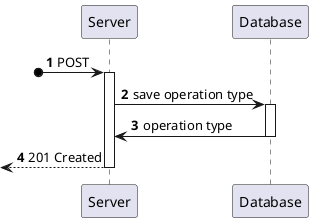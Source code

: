 @startuml process-view
autonumber

participant "Server" as Server
participant "Database" as Database

?o-> Server : POST 

activate Server

    Server -> Database : save operation type
    
    activate Database

        Database -> Server : operation type

    deactivate Database

    <-- Server : 201 Created

deactivate Server

@enduml